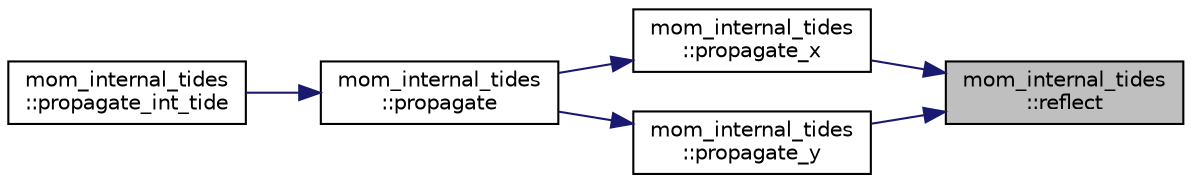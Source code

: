digraph "mom_internal_tides::reflect"
{
 // INTERACTIVE_SVG=YES
 // LATEX_PDF_SIZE
  edge [fontname="Helvetica",fontsize="10",labelfontname="Helvetica",labelfontsize="10"];
  node [fontname="Helvetica",fontsize="10",shape=record];
  rankdir="RL";
  Node1 [label="mom_internal_tides\l::reflect",height=0.2,width=0.4,color="black", fillcolor="grey75", style="filled", fontcolor="black",tooltip="Reflection of the internal waves at a single frequency."];
  Node1 -> Node2 [dir="back",color="midnightblue",fontsize="10",style="solid",fontname="Helvetica"];
  Node2 [label="mom_internal_tides\l::propagate_x",height=0.2,width=0.4,color="black", fillcolor="white", style="filled",URL="$namespacemom__internal__tides.html#a07a0a9afe5f00de36b27617f6c0a8883",tooltip="Propagates the internal wave energy in the logical x-direction."];
  Node2 -> Node3 [dir="back",color="midnightblue",fontsize="10",style="solid",fontname="Helvetica"];
  Node3 [label="mom_internal_tides\l::propagate",height=0.2,width=0.4,color="black", fillcolor="white", style="filled",URL="$namespacemom__internal__tides.html#a184959fcb65c0c765afad1e3cfc1326f",tooltip="Propagates internal waves at a single frequency."];
  Node3 -> Node4 [dir="back",color="midnightblue",fontsize="10",style="solid",fontname="Helvetica"];
  Node4 [label="mom_internal_tides\l::propagate_int_tide",height=0.2,width=0.4,color="black", fillcolor="white", style="filled",URL="$namespacemom__internal__tides.html#aeeeea20ff7fe971846b7539d377f4389",tooltip="Calls subroutines in this file that are needed to refract, propagate, and dissipate energy density of..."];
  Node1 -> Node5 [dir="back",color="midnightblue",fontsize="10",style="solid",fontname="Helvetica"];
  Node5 [label="mom_internal_tides\l::propagate_y",height=0.2,width=0.4,color="black", fillcolor="white", style="filled",URL="$namespacemom__internal__tides.html#a7e1558cf7b38648be5da7d18a71eb596",tooltip="Propagates the internal wave energy in the logical y-direction."];
  Node5 -> Node3 [dir="back",color="midnightblue",fontsize="10",style="solid",fontname="Helvetica"];
}

